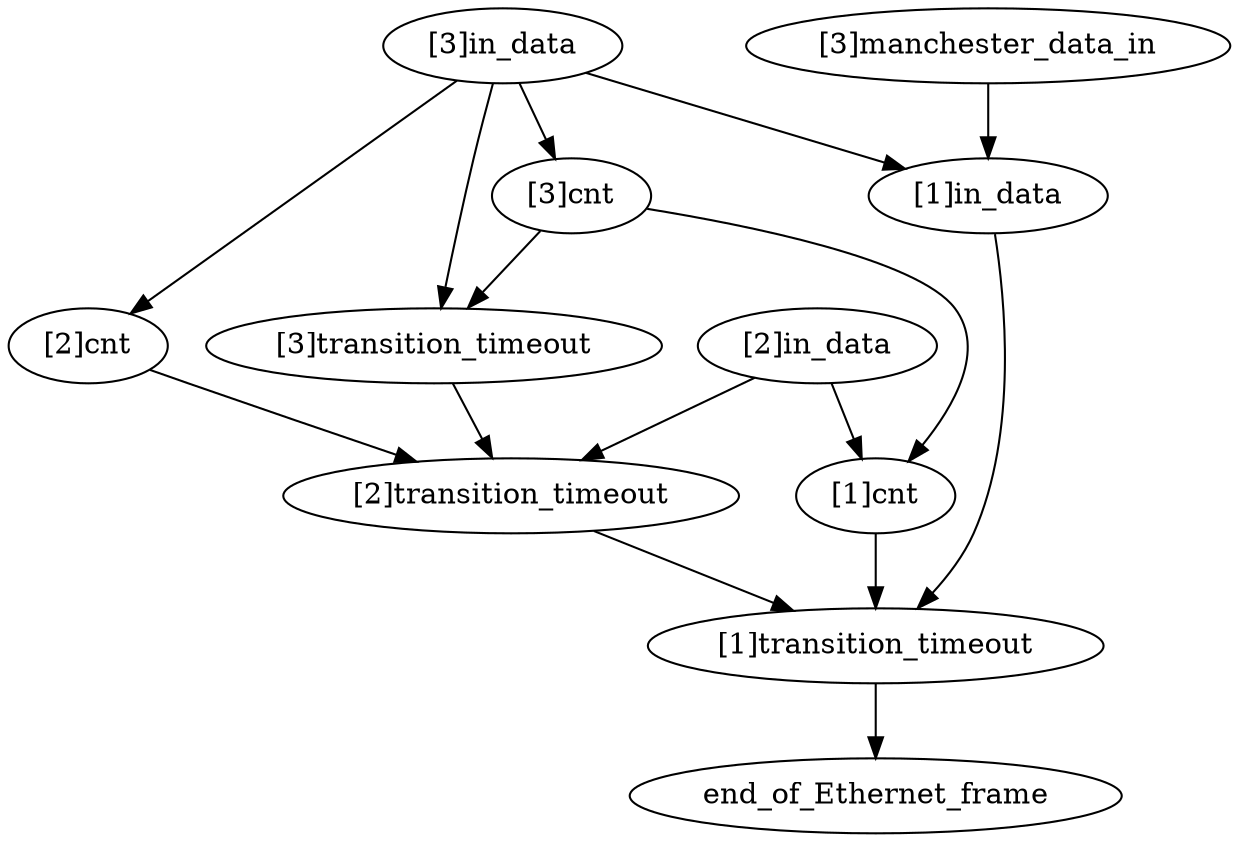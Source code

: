 strict digraph "" {
	"[1]cnt"	 [complexity=3,
		importance=0.239935051969,
		rank=0.0799783506562];
	"[1]transition_timeout"	 [complexity=2,
		importance=0.16286808569,
		rank=0.081434042845];
	"[1]cnt" -> "[1]transition_timeout";
	"[2]cnt"	 [complexity=5,
		importance=0.335498039142,
		rank=0.0670996078285];
	"[2]transition_timeout"	 [complexity=4,
		importance=0.258431072864,
		rank=0.0646077682159];
	"[2]cnt" -> "[2]transition_timeout";
	end_of_Ethernet_frame	 [complexity=0,
		importance=0.0673050985163,
		rank=0.0];
	"[1]transition_timeout" -> end_of_Ethernet_frame;
	"[2]in_data"	 [complexity=6,
		importance=1.11592911941,
		rank=0.185988186569];
	"[2]in_data" -> "[1]cnt";
	"[2]in_data" -> "[2]transition_timeout";
	"[3]in_data"	 [complexity=8,
		importance=1.49818106811,
		rank=0.187272633514];
	"[3]in_data" -> "[2]cnt";
	"[3]transition_timeout"	 [complexity=6,
		importance=0.353994060038,
		rank=0.0589990100063];
	"[3]in_data" -> "[3]transition_timeout";
	"[1]in_data"	 [complexity=4,
		importance=0.733677170718,
		rank=0.18341929268];
	"[3]in_data" -> "[1]in_data";
	"[3]cnt"	 [complexity=7,
		importance=0.431061026316,
		rank=0.0615801466166];
	"[3]in_data" -> "[3]cnt";
	"[3]transition_timeout" -> "[2]transition_timeout";
	"[1]in_data" -> "[1]transition_timeout";
	"[3]cnt" -> "[1]cnt";
	"[3]cnt" -> "[3]transition_timeout";
	"[3]manchester_data_in"	 [complexity=7,
		importance=0.785055178996,
		rank=0.112150739857];
	"[3]manchester_data_in" -> "[1]in_data";
	"[2]transition_timeout" -> "[1]transition_timeout";
}
